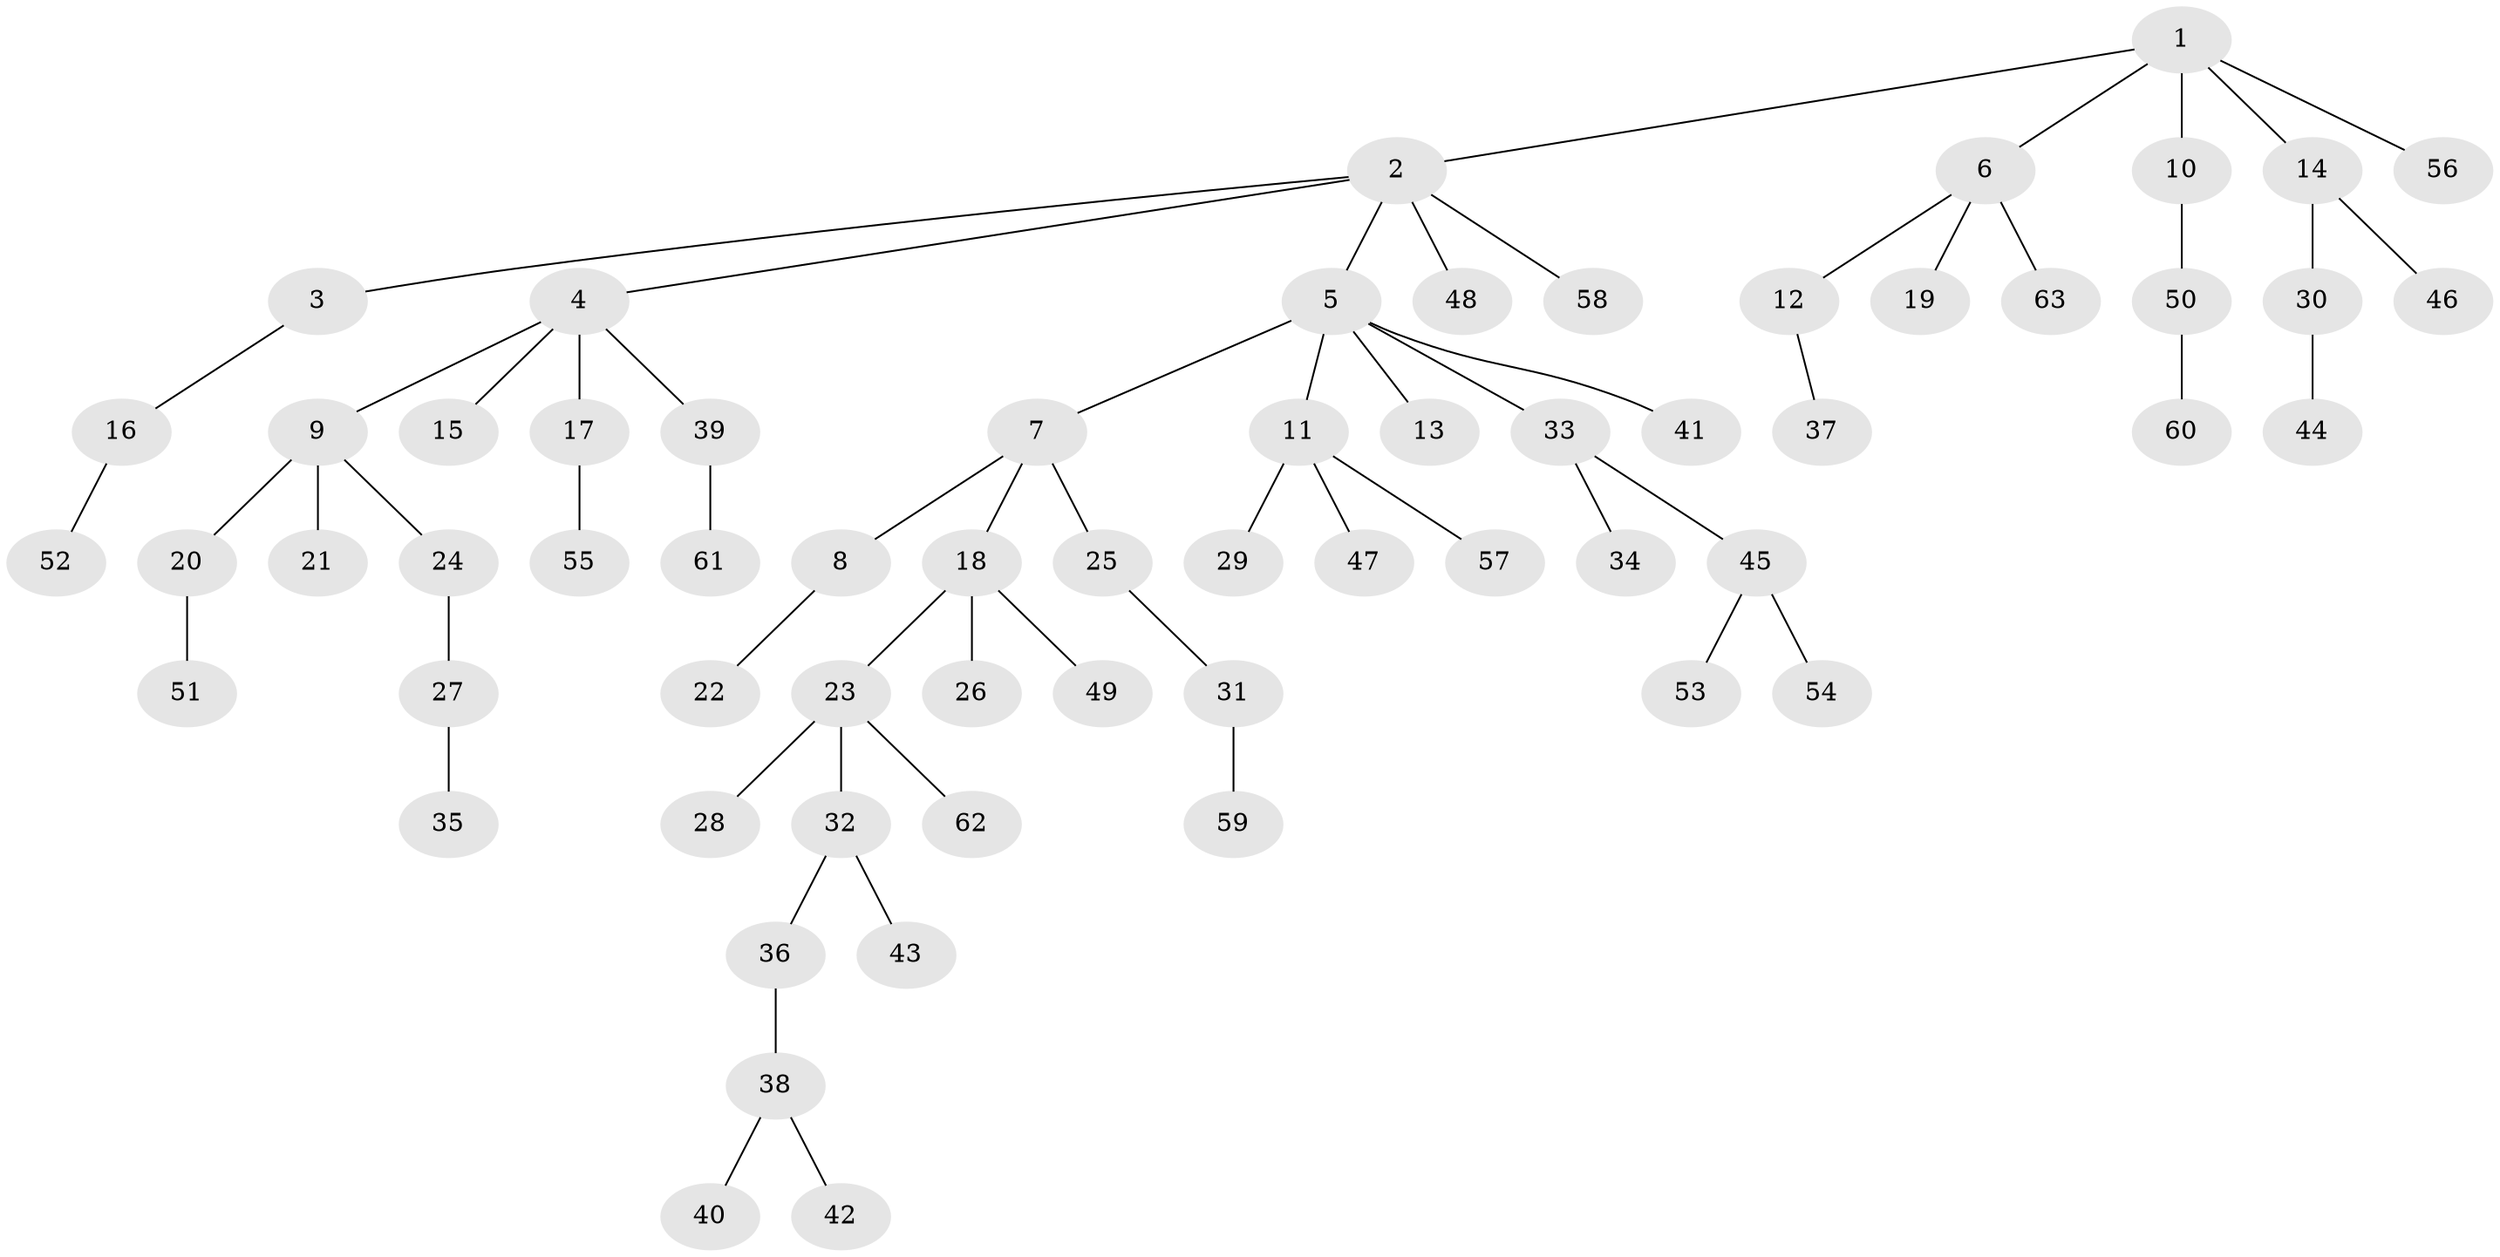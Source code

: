 // Generated by graph-tools (version 1.1) at 2025/26/03/09/25 03:26:27]
// undirected, 63 vertices, 62 edges
graph export_dot {
graph [start="1"]
  node [color=gray90,style=filled];
  1;
  2;
  3;
  4;
  5;
  6;
  7;
  8;
  9;
  10;
  11;
  12;
  13;
  14;
  15;
  16;
  17;
  18;
  19;
  20;
  21;
  22;
  23;
  24;
  25;
  26;
  27;
  28;
  29;
  30;
  31;
  32;
  33;
  34;
  35;
  36;
  37;
  38;
  39;
  40;
  41;
  42;
  43;
  44;
  45;
  46;
  47;
  48;
  49;
  50;
  51;
  52;
  53;
  54;
  55;
  56;
  57;
  58;
  59;
  60;
  61;
  62;
  63;
  1 -- 2;
  1 -- 6;
  1 -- 10;
  1 -- 14;
  1 -- 56;
  2 -- 3;
  2 -- 4;
  2 -- 5;
  2 -- 48;
  2 -- 58;
  3 -- 16;
  4 -- 9;
  4 -- 15;
  4 -- 17;
  4 -- 39;
  5 -- 7;
  5 -- 11;
  5 -- 13;
  5 -- 33;
  5 -- 41;
  6 -- 12;
  6 -- 19;
  6 -- 63;
  7 -- 8;
  7 -- 18;
  7 -- 25;
  8 -- 22;
  9 -- 20;
  9 -- 21;
  9 -- 24;
  10 -- 50;
  11 -- 29;
  11 -- 47;
  11 -- 57;
  12 -- 37;
  14 -- 30;
  14 -- 46;
  16 -- 52;
  17 -- 55;
  18 -- 23;
  18 -- 26;
  18 -- 49;
  20 -- 51;
  23 -- 28;
  23 -- 32;
  23 -- 62;
  24 -- 27;
  25 -- 31;
  27 -- 35;
  30 -- 44;
  31 -- 59;
  32 -- 36;
  32 -- 43;
  33 -- 34;
  33 -- 45;
  36 -- 38;
  38 -- 40;
  38 -- 42;
  39 -- 61;
  45 -- 53;
  45 -- 54;
  50 -- 60;
}
